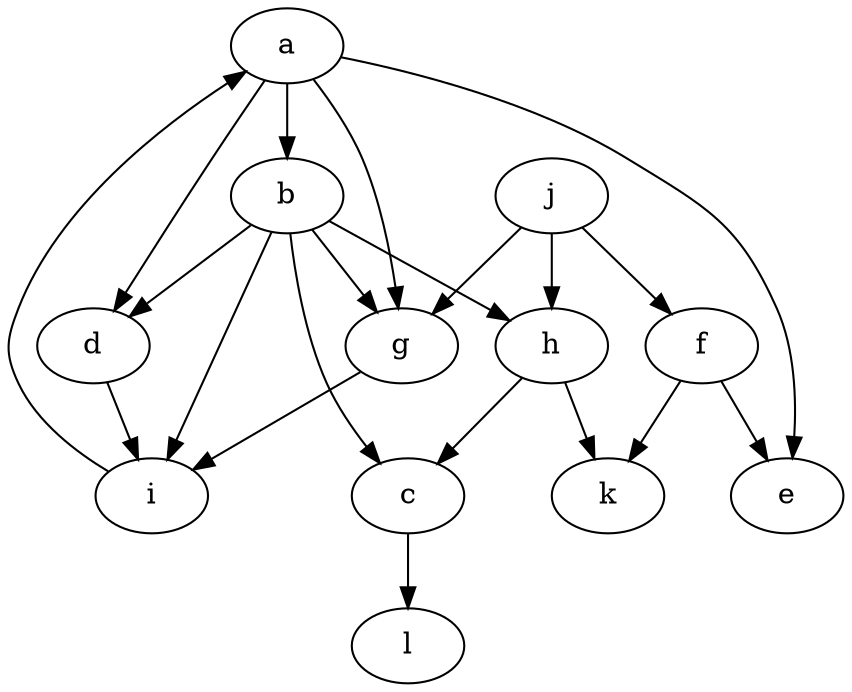 digraph graph6 {
a -> d;
a -> b;
j -> g;
h -> c;
f -> k;
f -> e;
d -> i;
b -> d;
g -> i;
j -> h;
b -> i;
a -> g;
i -> a;
j -> f;
b -> c;
c -> l;
b -> g;
b -> h;
a -> e;
h -> k;
}